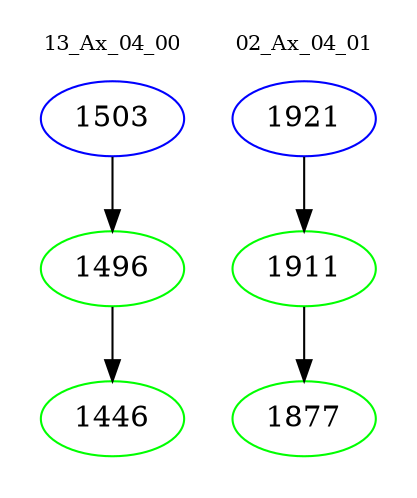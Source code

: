 digraph{
subgraph cluster_0 {
color = white
label = "13_Ax_04_00";
fontsize=10;
T0_1503 [label="1503", color="blue"]
T0_1503 -> T0_1496 [color="black"]
T0_1496 [label="1496", color="green"]
T0_1496 -> T0_1446 [color="black"]
T0_1446 [label="1446", color="green"]
}
subgraph cluster_1 {
color = white
label = "02_Ax_04_01";
fontsize=10;
T1_1921 [label="1921", color="blue"]
T1_1921 -> T1_1911 [color="black"]
T1_1911 [label="1911", color="green"]
T1_1911 -> T1_1877 [color="black"]
T1_1877 [label="1877", color="green"]
}
}
